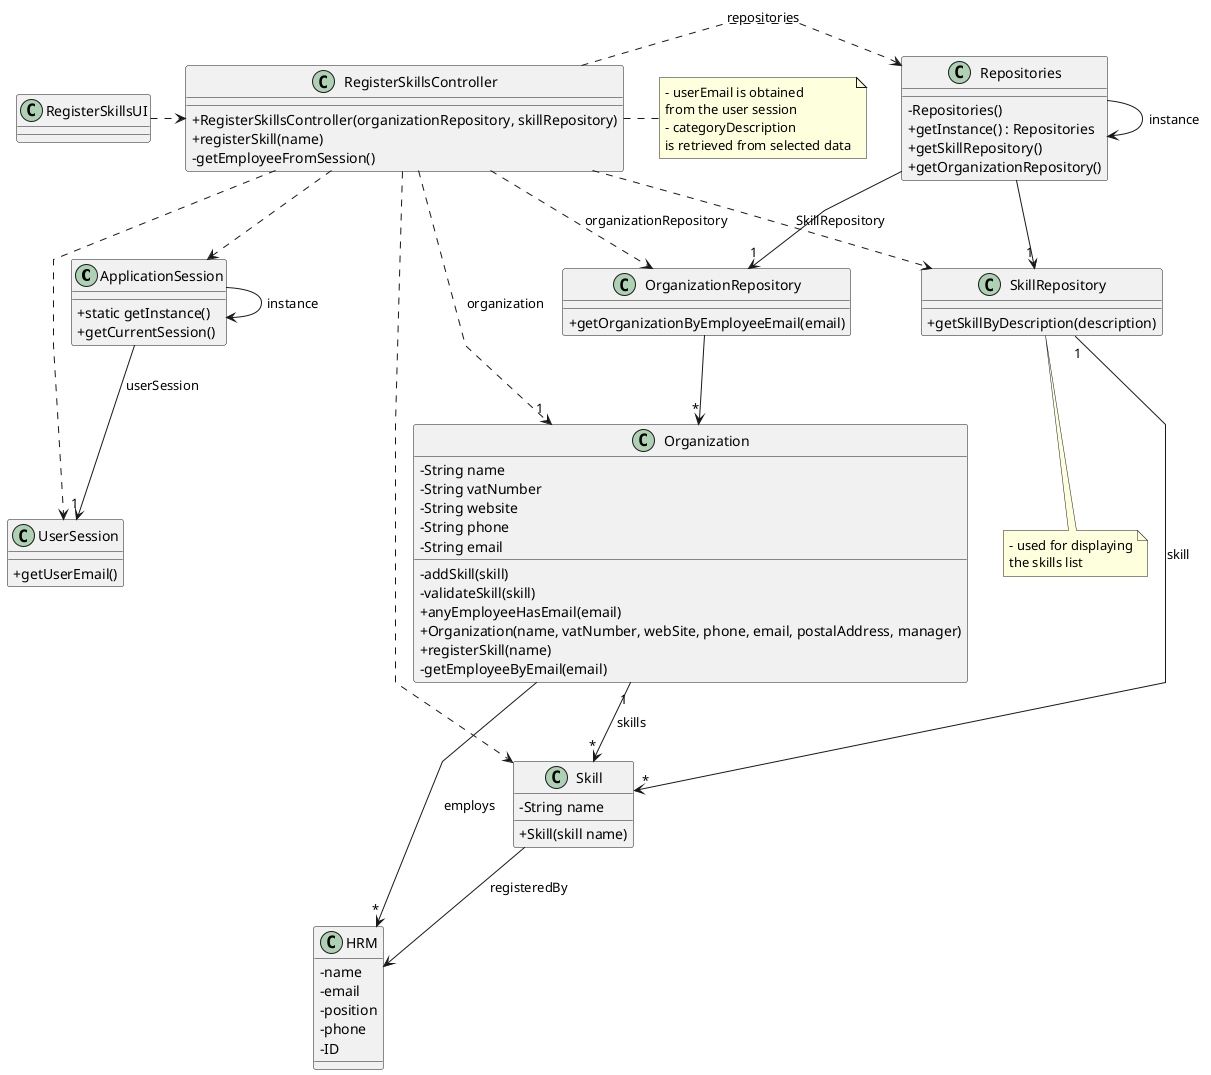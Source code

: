 @startuml
'skinparam monochrome true
skinparam packageStyle rectangle
skinparam shadowing false
skinparam linetype polyline
'skinparam linetype orto

skinparam classAttributeIconSize 0

'left to right direction

class ApplicationSession
{
    + static getInstance()
    + getCurrentSession()
}

class UserSession
{
    + getUserEmail()
}

class HRM {
    - name
    - email
    - position
    - phone
    - ID
}

class Skill {
    - String name

    + Skill(skill name)
}


class Organization {
    - String name
    - String vatNumber
    - String website
    - String phone
    - String email

    - addSkill(skill)
    - validateSkill(skill)
    + anyEmployeeHasEmail(email)
    + Organization(name, vatNumber, webSite, phone, email, postalAddress, manager)
    + registerSkill(name)
    - getEmployeeByEmail(email)

'  +saveTask(task)
}

class SkillRepository {
    + getSkillByDescription(description)
}

class OrganizationRepository {
    + getOrganizationByEmployeeEmail(email)
}

class Repositories {
    - Repositories()
    + getInstance() : Repositories
    + getSkillRepository()
    + getOrganizationRepository()
}

class RegisterSkillsController {
    + RegisterSkillsController(organizationRepository, skillRepository)
    '+ getTaskCategories()
    + registerSkill(name)
    '- getTaskCategoryByDescription(taskCategoryDescription)
    - getEmployeeFromSession()
}

note right of RegisterSkillsController
    - userEmail is obtained
    from the user session
    - categoryDescription
    is retrieved from selected data
end note

note bottom of SkillRepository
    - used for displaying
    the skills list
end note

class RegisterSkillsUI {
}

Repositories -> Repositories : instance
ApplicationSession -> ApplicationSession : instance

RegisterSkillsUI .> RegisterSkillsController

RegisterSkillsController .> Repositories : repositories

Repositories -> "1" SkillRepository

RegisterSkillsController ..> Skill
RegisterSkillsController ..> OrganizationRepository : organizationRepository
RegisterSkillsController ..> SkillRepository : SkillRepository

Repositories --> "1" OrganizationRepository

OrganizationRepository --> "*" Organization
ApplicationSession --> "1" UserSession : userSession

RegisterSkillsController ..> "1" Organization : organization
RegisterSkillsController ..> ApplicationSession
RegisterSkillsController ..> UserSession
' Task "*" --> "1" Skill : skill
SkillRepository "1" --> "*" Skill : skill
Organization "1" --> "*" Skill : skills
Skill --> HRM : registeredBy

Organization --> "*" HRM : employs

@enduml